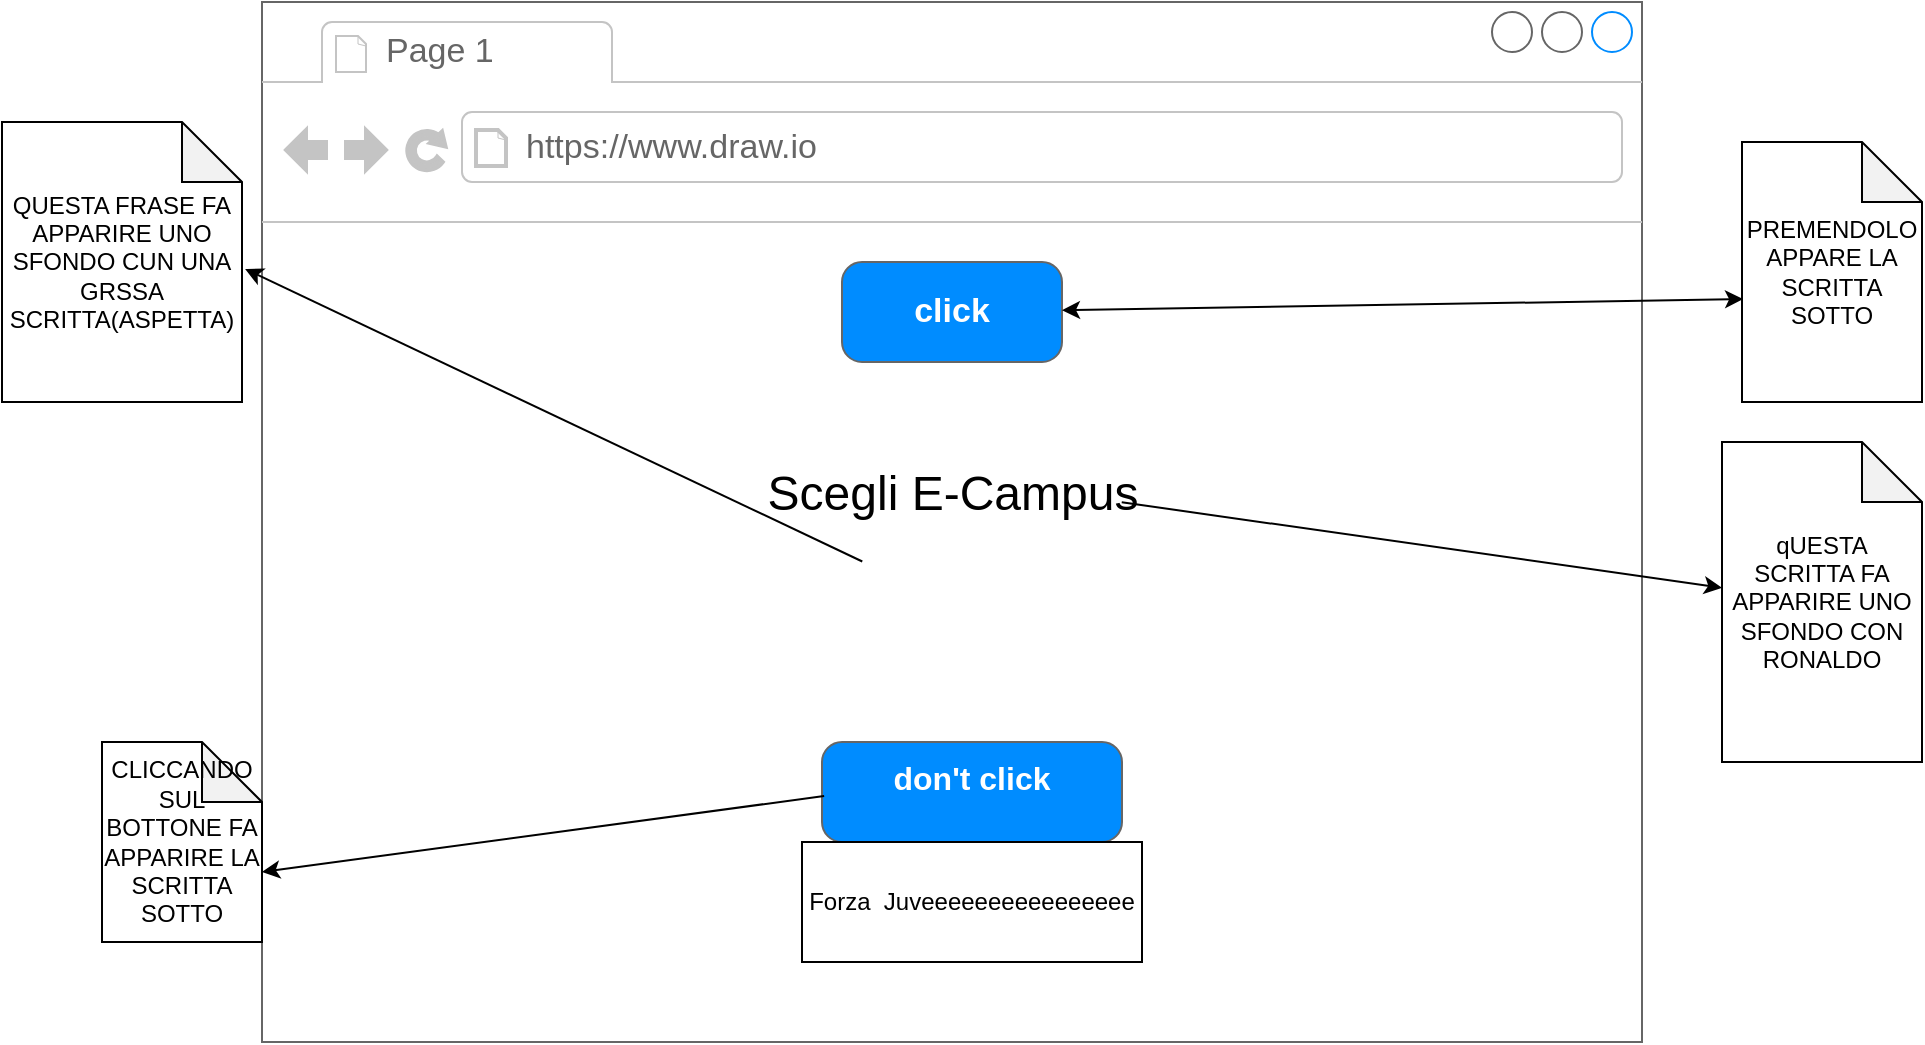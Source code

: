 <mxfile version="14.4.4" type="github">
  <diagram id="nAmxRCxkEcYxJnRmAlGo" name="Page-1">
    <mxGraphModel dx="1707" dy="1672" grid="1" gridSize="10" guides="1" tooltips="1" connect="1" arrows="1" fold="1" page="1" pageScale="1" pageWidth="827" pageHeight="1169" math="0" shadow="0">
      <root>
        <mxCell id="0" />
        <mxCell id="1" parent="0" />
        <mxCell id="Z-sgu7zI139RoXBp0RE4-1" value="&lt;font style=&quot;font-size: 24px&quot;&gt;Scegli E-Campus&lt;br&gt;&lt;br&gt;&lt;/font&gt;" style="strokeWidth=1;shadow=0;dashed=0;align=center;html=1;shape=mxgraph.mockup.containers.browserWindow;rSize=0;strokeColor=#666666;strokeColor2=#008cff;strokeColor3=#c4c4c4;mainText=,;recursiveResize=0;" parent="1" vertex="1">
          <mxGeometry x="110" y="-140" width="690" height="520" as="geometry" />
        </mxCell>
        <mxCell id="Z-sgu7zI139RoXBp0RE4-2" value="Page 1" style="strokeWidth=1;shadow=0;dashed=0;align=center;html=1;shape=mxgraph.mockup.containers.anchor;fontSize=17;fontColor=#666666;align=left;" parent="Z-sgu7zI139RoXBp0RE4-1" vertex="1">
          <mxGeometry x="60" y="12" width="110" height="26" as="geometry" />
        </mxCell>
        <mxCell id="Z-sgu7zI139RoXBp0RE4-3" value="https://www.draw.io" style="strokeWidth=1;shadow=0;dashed=0;align=center;html=1;shape=mxgraph.mockup.containers.anchor;rSize=0;fontSize=17;fontColor=#666666;align=left;" parent="Z-sgu7zI139RoXBp0RE4-1" vertex="1">
          <mxGeometry x="130" y="60" width="250" height="26" as="geometry" />
        </mxCell>
        <mxCell id="Z-sgu7zI139RoXBp0RE4-4" value="click&lt;br&gt;" style="strokeWidth=1;shadow=0;dashed=0;align=center;html=1;shape=mxgraph.mockup.buttons.button;strokeColor=#666666;fontColor=#ffffff;mainText=;buttonStyle=round;fontSize=17;fontStyle=1;fillColor=#008cff;whiteSpace=wrap;" parent="Z-sgu7zI139RoXBp0RE4-1" vertex="1">
          <mxGeometry x="290" y="130" width="110" height="50" as="geometry" />
        </mxCell>
        <mxCell id="Z-sgu7zI139RoXBp0RE4-14" value="" style="strokeWidth=1;shadow=0;dashed=0;align=center;html=1;shape=mxgraph.mockup.buttons.multiButton;fillColor=#008cff;strokeColor=#666666;mainText=;subText=;" parent="Z-sgu7zI139RoXBp0RE4-1" vertex="1">
          <mxGeometry x="280" y="370" width="150" height="50" as="geometry" />
        </mxCell>
        <mxCell id="Z-sgu7zI139RoXBp0RE4-15" value="don&#39;t click" style="strokeWidth=1;shadow=0;dashed=0;align=center;html=1;shape=mxgraph.mockup.anchor;fontSize=16;fontColor=#ffffff;fontStyle=1;whiteSpace=wrap;" parent="Z-sgu7zI139RoXBp0RE4-14" vertex="1">
          <mxGeometry y="8" width="150" height="20" as="geometry" />
        </mxCell>
        <mxCell id="Z-sgu7zI139RoXBp0RE4-16" value="" style="strokeWidth=1;shadow=0;dashed=0;align=center;html=1;shape=mxgraph.mockup.anchor;fontSize=12;fontColor=#ffffff;fontStyle=1;whiteSpace=wrap;" parent="Z-sgu7zI139RoXBp0RE4-14" vertex="1">
          <mxGeometry y="30" width="150" height="10" as="geometry" />
        </mxCell>
        <mxCell id="Z-sgu7zI139RoXBp0RE4-17" value="Forza&amp;nbsp; Juveeeeeeeeeeeeeeee" style="rounded=0;whiteSpace=wrap;html=1;" parent="Z-sgu7zI139RoXBp0RE4-1" vertex="1">
          <mxGeometry x="270" y="420" width="170" height="60" as="geometry" />
        </mxCell>
        <mxCell id="Z-sgu7zI139RoXBp0RE4-6" value="PREMENDOLO APPARE LA SCRITTA SOTTO" style="shape=note;whiteSpace=wrap;html=1;backgroundOutline=1;darkOpacity=0.05;" parent="1" vertex="1">
          <mxGeometry x="850" y="-70" width="90" height="130" as="geometry" />
        </mxCell>
        <mxCell id="Z-sgu7zI139RoXBp0RE4-7" value="qUESTA SCRITTA FA APPARIRE UNO SFONDO CON RONALDO" style="shape=note;whiteSpace=wrap;html=1;backgroundOutline=1;darkOpacity=0.05;" parent="1" vertex="1">
          <mxGeometry x="840" y="80" width="100" height="160" as="geometry" />
        </mxCell>
        <mxCell id="Z-sgu7zI139RoXBp0RE4-8" value="" style="endArrow=classic;startArrow=classic;html=1;entryX=0.006;entryY=0.604;entryDx=0;entryDy=0;entryPerimeter=0;" parent="1" source="Z-sgu7zI139RoXBp0RE4-4" target="Z-sgu7zI139RoXBp0RE4-6" edge="1">
          <mxGeometry width="50" height="50" relative="1" as="geometry">
            <mxPoint x="450" y="250" as="sourcePoint" />
            <mxPoint x="500" y="200" as="targetPoint" />
          </mxGeometry>
        </mxCell>
        <mxCell id="Z-sgu7zI139RoXBp0RE4-11" value="" style="endArrow=classic;html=1;exitX=0.623;exitY=0.481;exitDx=0;exitDy=0;exitPerimeter=0;" parent="1" source="Z-sgu7zI139RoXBp0RE4-1" target="Z-sgu7zI139RoXBp0RE4-7" edge="1">
          <mxGeometry width="50" height="50" relative="1" as="geometry">
            <mxPoint x="450" y="210" as="sourcePoint" />
            <mxPoint x="500" y="160" as="targetPoint" />
          </mxGeometry>
        </mxCell>
        <mxCell id="Z-sgu7zI139RoXBp0RE4-12" value="QUESTA FRASE FA APPARIRE UNO SFONDO CUN UNA GRSSA SCRITTA(ASPETTA)" style="shape=note;whiteSpace=wrap;html=1;backgroundOutline=1;darkOpacity=0.05;" parent="1" vertex="1">
          <mxGeometry x="-20" y="-80" width="120" height="140" as="geometry" />
        </mxCell>
        <mxCell id="Z-sgu7zI139RoXBp0RE4-13" value="" style="endArrow=classic;html=1;entryX=1.013;entryY=0.525;entryDx=0;entryDy=0;entryPerimeter=0;exitX=0.435;exitY=0.538;exitDx=0;exitDy=0;exitPerimeter=0;" parent="1" source="Z-sgu7zI139RoXBp0RE4-1" target="Z-sgu7zI139RoXBp0RE4-12" edge="1">
          <mxGeometry width="50" height="50" relative="1" as="geometry">
            <mxPoint x="450" y="210" as="sourcePoint" />
            <mxPoint x="500" y="160" as="targetPoint" />
          </mxGeometry>
        </mxCell>
        <mxCell id="Z-sgu7zI139RoXBp0RE4-18" value="CLICCANDO SUL BOTTONE FA APPARIRE LA SCRITTA SOTTO" style="shape=note;whiteSpace=wrap;html=1;backgroundOutline=1;darkOpacity=0.05;" parent="1" vertex="1">
          <mxGeometry x="30" y="230" width="80" height="100" as="geometry" />
        </mxCell>
        <mxCell id="Z-sgu7zI139RoXBp0RE4-19" value="" style="endArrow=classic;html=1;entryX=0;entryY=0;entryDx=80;entryDy=65;entryPerimeter=0;exitX=0.007;exitY=0.54;exitDx=0;exitDy=0;exitPerimeter=0;" parent="1" source="Z-sgu7zI139RoXBp0RE4-14" target="Z-sgu7zI139RoXBp0RE4-18" edge="1">
          <mxGeometry width="50" height="50" relative="1" as="geometry">
            <mxPoint x="480" y="120" as="sourcePoint" />
            <mxPoint x="530" y="70" as="targetPoint" />
          </mxGeometry>
        </mxCell>
      </root>
    </mxGraphModel>
  </diagram>
</mxfile>
